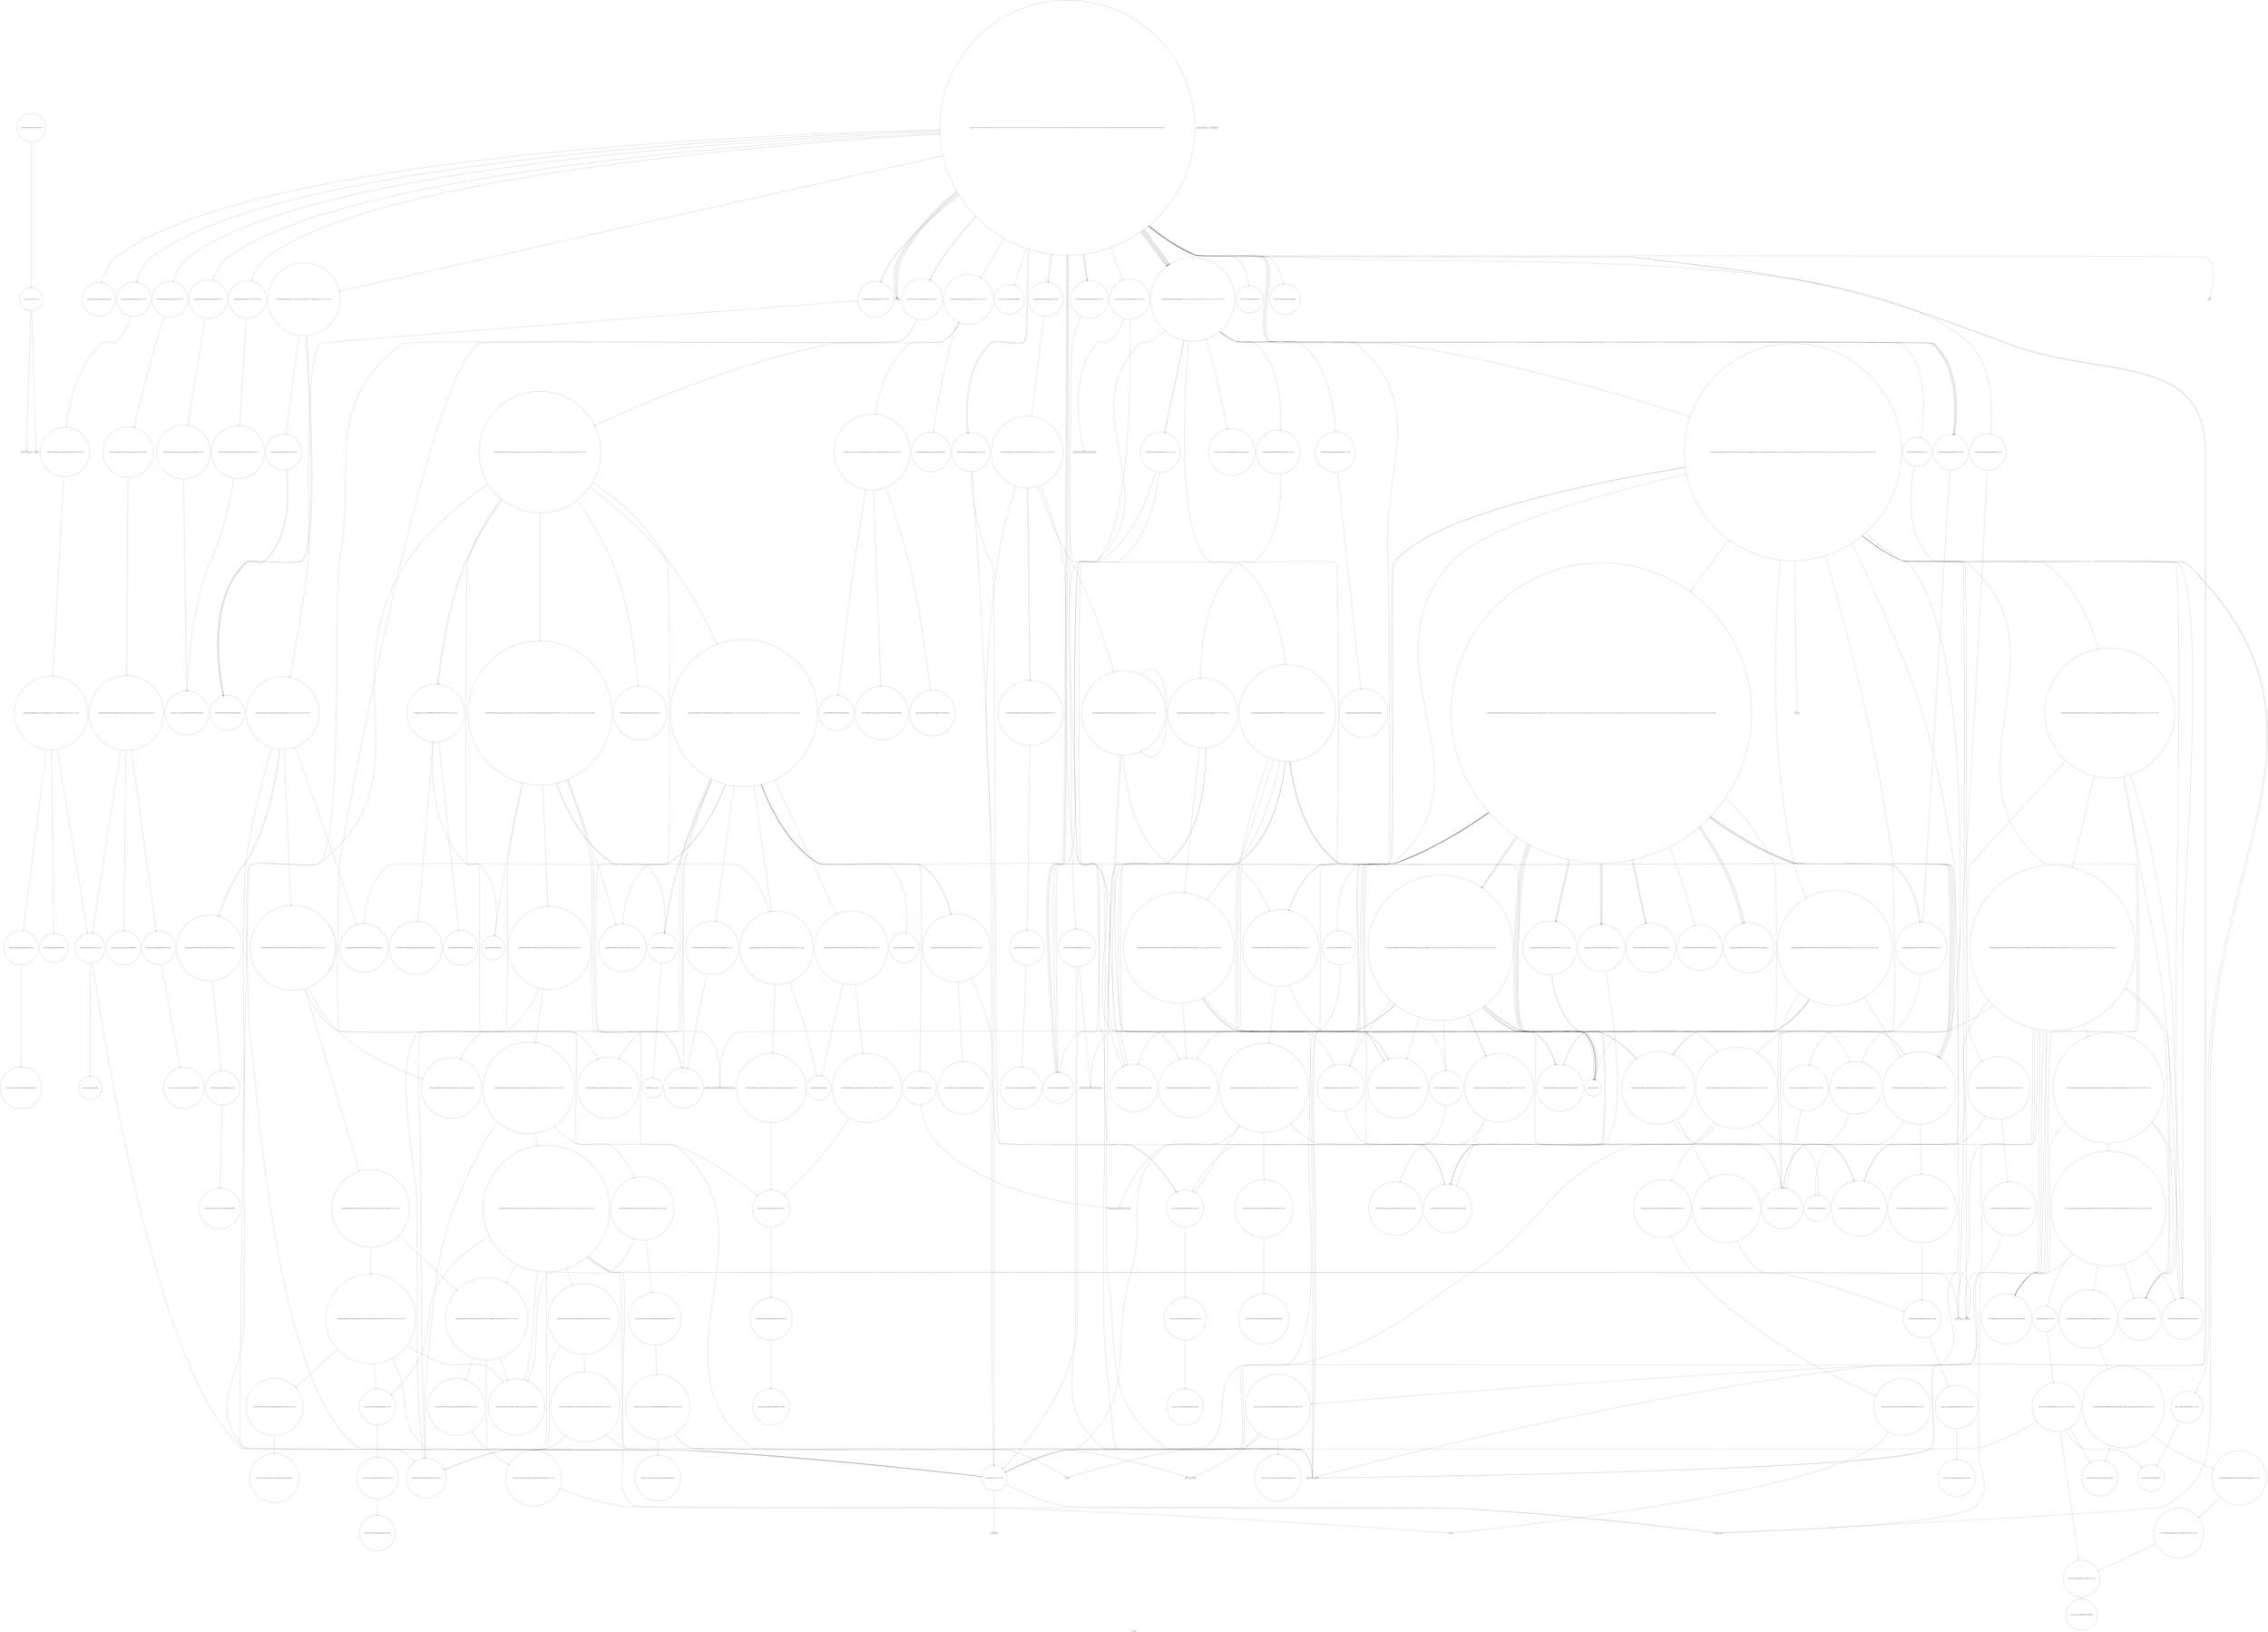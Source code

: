 digraph "Call Graph" {
	label="Call Graph";

	Node0x55a8ae3546b0 [shape=record,shape=circle,label="{__cxx_global_var_init|{<s0>1|<s1>2}}"];
	Node0x55a8ae3546b0:s0 -> Node0x55a8ae354730[color=black];
	Node0x55a8ae3546b0:s1 -> Node0x55a8ae736bd0[color=black];
	Node0x55a8ae73e490 [shape=record,shape=circle,label="{_ZNSt10_Head_baseILm0ERKiLb0EE7_M_headERS2_}"];
	Node0x55a8ae7382d0 [shape=record,shape=circle,label="{_ZNKSt4lessISt4pairIiiEEclERKS1_S4_|{<s0>188}}"];
	Node0x55a8ae7382d0:s0 -> Node0x55a8ae7386d0[color=black];
	Node0x55a8ae737150 [shape=record,shape=circle,label="{_ZNKSt23_Rb_tree_const_iteratorISt4pairIiiEEneERKS2_}"];
	Node0x55a8ae73ab70 [shape=record,shape=circle,label="{_ZNSt4pairIPSt18_Rb_tree_node_baseS1_EC2IRPSt13_Rb_tree_nodeIS_IKiiEERS1_Lb1EEEOT_OT0_|{<s0>382|<s1>383}}"];
	Node0x55a8ae73ab70:s0 -> Node0x55a8ae73abf0[color=black];
	Node0x55a8ae73ab70:s1 -> Node0x55a8ae738a50[color=black];
	Node0x55a8ae7389d0 [shape=record,shape=circle,label="{_ZSt7forwardIRPSt13_Rb_tree_nodeISt4pairIiiEEEOT_RNSt16remove_referenceIS6_E4typeE}"];
	Node0x55a8ae737850 [shape=record,shape=circle,label="{_ZNSt3setISt4pairIiiESt4lessIS1_ESaIS1_EED2Ev|{<s0>83}}"];
	Node0x55a8ae737850:s0 -> Node0x55a8ae7381d0[color=black];
	Node0x55a8ae7390d0 [shape=record,shape=circle,label="{_ZNSt16allocator_traitsISaISt13_Rb_tree_nodeISt4pairIiiEEEE9constructIS2_JS2_EEEvRS4_PT_DpOT0_|{<s0>222|<s1>223}}"];
	Node0x55a8ae7390d0:s0 -> Node0x55a8ae73a8f0[color=black];
	Node0x55a8ae7390d0:s1 -> Node0x55a8ae73ca90[color=black];
	Node0x55a8ae737f50 [shape=record,shape=circle,label="{_ZNSaISt13_Rb_tree_nodeISt4pairIiiEEEC2Ev|{<s0>98}}"];
	Node0x55a8ae737f50:s0 -> Node0x55a8ae738050[color=black];
	Node0x55a8ae73d010 [shape=record,shape=circle,label="{_ZNSt8_Rb_treeIiSt4pairIKiiESt10_Select1stIS2_ESt4lessIiESaIS2_EE14_M_lower_boundEPSt13_Rb_tree_nodeIS2_EPSt18_Rb_tree_node_baseRS1_|{<s0>237|<s1>238|<s2>239|<s3>240|<s4>241}}"];
	Node0x55a8ae73d010:s0 -> Node0x55a8ae73d290[color=black];
	Node0x55a8ae73d010:s1 -> Node0x55a8ae73d190[color=black];
	Node0x55a8ae73d010:s2 -> Node0x55a8ae739e70[color=black];
	Node0x55a8ae73d010:s3 -> Node0x55a8ae739df0[color=black];
	Node0x55a8ae73d010:s4 -> Node0x55a8ae73d310[color=black];
	Node0x55a8ae739670 [shape=record,shape=circle,label="{_ZNSt16allocator_traitsISaISt13_Rb_tree_nodeISt4pairIiiEEEE7destroyIS2_EEvRS4_PT_|{<s0>120}}"];
	Node0x55a8ae739670:s0 -> Node0x55a8ae7397f0[color=black];
	Node0x55a8ae73d710 [shape=record,shape=circle,label="{_ZNKSt3mapIiiSt4lessIiESaISt4pairIKiiEEE8key_compEv|{<s0>252}}"];
	Node0x55a8ae73d710:s0 -> Node0x55a8ae73da10[color=black];
	Node0x55a8ae739d70 [shape=record,shape=circle,label="{_ZNSt8_Rb_treeIiSt4pairIKiiESt10_Select1stIS2_ESt4lessIiESaIS2_EE13_Rb_tree_implIS6_Lb1EED2Ev|{<s0>135}}"];
	Node0x55a8ae739d70:s0 -> Node0x55a8ae73a470[color=black];
	Node0x55a8ae73de10 [shape=record,shape=circle,label="{_ZNSt8_Rb_treeIiSt4pairIKiiESt10_Select1stIS2_ESt4lessIiESaIS2_EE11_M_get_nodeEv|{<s0>323|<s1>324}}"];
	Node0x55a8ae73de10:s0 -> Node0x55a8ae73a0f0[color=black];
	Node0x55a8ae73de10:s1 -> Node0x55a8ae73df10[color=black];
	Node0x55a8ae73a470 [shape=record,shape=circle,label="{_ZNSaISt13_Rb_tree_nodeISt4pairIKiiEEED2Ev|{<s0>150}}"];
	Node0x55a8ae73a470:s0 -> Node0x55a8ae73a4f0[color=black];
	Node0x55a8ae354730 [shape=record,shape=Mrecord,label="{_ZNSt8ios_base4InitC1Ev}"];
	Node0x55a8ae73e510 [shape=record,shape=circle,label="{_ZNSt4pairIKiiEC2IJRS0_EJLm0EEJEJEEERSt5tupleIJDpT_EERS4_IJDpT1_EESt12_Index_tupleIJXspT0_EEESD_IJXspT2_EEE|{<s0>356|<s1>357}}"];
	Node0x55a8ae73e510:s0 -> Node0x55a8ae73e590[color=black];
	Node0x55a8ae73e510:s1 -> Node0x55a8ae73e310[color=black];
	Node0x55a8ae738350 [shape=record,shape=circle,label="{_ZNSt8_Rb_treeISt4pairIiiES1_St9_IdentityIS1_ESt4lessIS1_ESaIS1_EE6_S_keyEPKSt13_Rb_tree_nodeIS1_E|{<s0>189|<s1>190}}"];
	Node0x55a8ae738350:s0 -> Node0x55a8ae7387d0[color=black];
	Node0x55a8ae738350:s1 -> Node0x55a8ae738750[color=black];
	Node0x55a8ae7371d0 [shape=record,shape=circle,label="{_ZNKSt3setISt4pairIiiESt4lessIS1_ESaIS1_EE3endEv|{<s0>60}}"];
	Node0x55a8ae7371d0:s0 -> Node0x55a8ae73ce90[color=black];
	Node0x55a8ae73abf0 [shape=record,shape=circle,label="{_ZSt7forwardIRPSt13_Rb_tree_nodeISt4pairIKiiEEEOT_RNSt16remove_referenceIS7_E4typeE}"];
	Node0x55a8ae738a50 [shape=record,shape=circle,label="{_ZSt7forwardIRPSt18_Rb_tree_node_baseEOT_RNSt16remove_referenceIS3_E4typeE}"];
	Node0x55a8ae7378d0 [shape=record,shape=circle,label="{_ZNSt3mapIiiSt4lessIiESaISt4pairIKiiEEED2Ev|{<s0>84}}"];
	Node0x55a8ae7378d0:s0 -> Node0x55a8ae739bf0[color=black];
	Node0x55a8ae739150 [shape=record,shape=Mrecord,label="{__cxa_rethrow}"];
	Node0x55a8ae737fd0 [shape=record,shape=circle,label="{_ZNSt20_Rb_tree_key_compareISt4lessISt4pairIiiEEEC2Ev}"];
	Node0x55a8ae73d090 [shape=record,shape=circle,label="{_ZNSt8_Rb_treeIiSt4pairIKiiESt10_Select1stIS2_ESt4lessIiESaIS2_EE6_M_endEv}"];
	Node0x55a8ae7396f0 [shape=record,shape=circle,label="{_ZNSt8_Rb_treeISt4pairIiiES1_St9_IdentityIS1_ESt4lessIS1_ESaIS1_EE21_M_get_Node_allocatorEv}"];
	Node0x55a8ae73d790 [shape=record,shape=circle,label="{_ZNKSt17_Rb_tree_iteratorISt4pairIKiiEEdeEv|{<s0>253|<s1>254}}"];
	Node0x55a8ae73d790:s0 -> Node0x55a8ae73a170[color=black];
	Node0x55a8ae73d790:s1 -> Node0x55a8ae737cd0[color=black];
	Node0x55a8ae739df0 [shape=record,shape=circle,label="{_ZNSt8_Rb_treeIiSt4pairIKiiESt10_Select1stIS2_ESt4lessIiESaIS2_EE8_S_rightEPSt18_Rb_tree_node_base}"];
	Node0x55a8ae73de90 [shape=record,shape=circle,label="{_ZNSt8_Rb_treeIiSt4pairIKiiESt10_Select1stIS2_ESt4lessIiESaIS2_EE17_M_construct_nodeIJRKSt21piecewise_construct_tSt5tupleIJRS1_EESD_IJEEEEEvPSt13_Rb_tree_nodeIS2_EDpOT_|{<s0>325|<s1>326|<s2>327|<s3>328|<s4>329|<s5>330|<s6>331|<s7>332|<s8>333|<s9>334|<s10>335}}"];
	Node0x55a8ae73de90:s0 -> Node0x55a8ae73a0f0[color=black];
	Node0x55a8ae73de90:s1 -> Node0x55a8ae73a170[color=black];
	Node0x55a8ae73de90:s2 -> Node0x55a8ae73db10[color=black];
	Node0x55a8ae73de90:s3 -> Node0x55a8ae73db90[color=black];
	Node0x55a8ae73de90:s4 -> Node0x55a8ae73dc10[color=black];
	Node0x55a8ae73de90:s5 -> Node0x55a8ae73e090[color=black];
	Node0x55a8ae73de90:s6 -> Node0x55a8ae737d50[color=black];
	Node0x55a8ae73de90:s7 -> Node0x55a8ae739ff0[color=black];
	Node0x55a8ae73de90:s8 -> Node0x55a8ae739150[color=black];
	Node0x55a8ae73de90:s9 -> Node0x55a8ae7391d0[color=black];
	Node0x55a8ae73de90:s10 -> Node0x55a8ae737cd0[color=black];
	Node0x55a8ae73a4f0 [shape=record,shape=circle,label="{_ZN9__gnu_cxx13new_allocatorISt13_Rb_tree_nodeISt4pairIKiiEEED2Ev}"];
	Node0x55a8ae736b50 [shape=record,shape=Mrecord,label="{_ZNSt8ios_base4InitD1Ev}"];
	Node0x55a8ae73e590 [shape=record,shape=circle,label="{_ZSt3getILm0EJRKiEERNSt13tuple_elementIXT_ESt5tupleIJDpT0_EEE4typeERS6_|{<s0>358}}"];
	Node0x55a8ae73e590:s0 -> Node0x55a8ae73e610[color=black];
	Node0x55a8ae7383d0 [shape=record,shape=circle,label="{_ZNKSt17_Rb_tree_iteratorISt4pairIiiEEeqERKS2_}"];
	Node0x55a8ae737250 [shape=record,shape=circle,label="{_ZNKSt23_Rb_tree_const_iteratorISt4pairIiiEEptEv|{<s0>61|<s1>62}}"];
	Node0x55a8ae737250:s0 -> Node0x55a8ae738850[color=black];
	Node0x55a8ae737250:s1 -> Node0x55a8ae737cd0[color=black];
	Node0x55a8ae73ac70 [shape=record,shape=Mrecord,label="{_ZSt18_Rb_tree_incrementPSt18_Rb_tree_node_base}"];
	Node0x55a8ae738ad0 [shape=record,shape=Mrecord,label="{_ZSt18_Rb_tree_decrementPSt18_Rb_tree_node_base}"];
	Node0x55a8ae737950 [shape=record,shape=circle,label="{_ZNSt8_Rb_treeIiSt4pairIKiiESt10_Select1stIS2_ESt4lessIiESaIS2_EEC2Ev|{<s0>85}}"];
	Node0x55a8ae737950:s0 -> Node0x55a8ae7379d0[color=black];
	Node0x55a8ae7391d0 [shape=record,shape=Mrecord,label="{__cxa_end_catch}"];
	Node0x55a8ae738050 [shape=record,shape=circle,label="{_ZN9__gnu_cxx13new_allocatorISt13_Rb_tree_nodeISt4pairIiiEEEC2Ev}"];
	Node0x55a8ae73d110 [shape=record,shape=circle,label="{_ZNSt8_Rb_treeIiSt4pairIKiiESt10_Select1stIS2_ESt4lessIiESaIS2_EE3endEv|{<s0>242}}"];
	Node0x55a8ae73d110:s0 -> Node0x55a8ae73d310[color=black];
	Node0x55a8ae739770 [shape=record,shape=circle,label="{_ZNSt13_Rb_tree_nodeISt4pairIiiEE9_M_valptrEv|{<s0>121}}"];
	Node0x55a8ae739770:s0 -> Node0x55a8ae739870[color=black];
	Node0x55a8ae73d810 [shape=record,shape=circle,label="{_ZNSt8_Rb_treeIiSt4pairIKiiESt10_Select1stIS2_ESt4lessIiESaIS2_EE22_M_emplace_hint_uniqueIJRKSt21piecewise_construct_tSt5tupleIJRS1_EESD_IJEEEEESt17_Rb_tree_iteratorIS2_ESt23_Rb_tree_const_iteratorIS2_EDpOT_|{<s0>255|<s1>256|<s2>257|<s3>258|<s4>259|<s5>260|<s6>261|<s7>262|<s8>263|<s9>264|<s10>265|<s11>266|<s12>267|<s13>268|<s14>269|<s15>270}}"];
	Node0x55a8ae73d810:s0 -> Node0x55a8ae73db10[color=black];
	Node0x55a8ae73d810:s1 -> Node0x55a8ae73db90[color=black];
	Node0x55a8ae73d810:s2 -> Node0x55a8ae73dc10[color=black];
	Node0x55a8ae73d810:s3 -> Node0x55a8ae73da90[color=black];
	Node0x55a8ae73d810:s4 -> Node0x55a8ae7370d0[color=black];
	Node0x55a8ae73d810:s5 -> Node0x55a8ae73d290[color=black];
	Node0x55a8ae73d810:s6 -> Node0x55a8ae73dc90[color=black];
	Node0x55a8ae73d810:s7 -> Node0x55a8ae73dd10[color=black];
	Node0x55a8ae73d810:s8 -> Node0x55a8ae737d50[color=black];
	Node0x55a8ae73d810:s9 -> Node0x55a8ae739ef0[color=black];
	Node0x55a8ae73d810:s10 -> Node0x55a8ae739150[color=black];
	Node0x55a8ae73d810:s11 -> Node0x55a8ae739ef0[color=black];
	Node0x55a8ae73d810:s12 -> Node0x55a8ae73d310[color=black];
	Node0x55a8ae73d810:s13 -> Node0x55a8ae7391d0[color=black];
	Node0x55a8ae73d810:s14 -> Node0x55a8ae73dd90[color=black];
	Node0x55a8ae73d810:s15 -> Node0x55a8ae737cd0[color=black];
	Node0x55a8ae739e70 [shape=record,shape=circle,label="{_ZNSt8_Rb_treeIiSt4pairIKiiESt10_Select1stIS2_ESt4lessIiESaIS2_EE7_S_leftEPSt18_Rb_tree_node_base}"];
	Node0x55a8ae73df10 [shape=record,shape=circle,label="{_ZNSt16allocator_traitsISaISt13_Rb_tree_nodeISt4pairIKiiEEEE8allocateERS5_m|{<s0>336}}"];
	Node0x55a8ae73df10:s0 -> Node0x55a8ae73df90[color=black];
	Node0x55a8ae73a570 [shape=record,shape=circle,label="{_ZNSt8_Rb_treeISt4pairIiiES1_St9_IdentityIS1_ESt4lessIS1_ESaIS1_EE16_M_insert_uniqueIS1_EES0_ISt17_Rb_tree_iteratorIS1_EbEOT_|{<s0>151|<s1>152|<s2>153|<s3>154|<s4>155|<s5>156|<s6>157|<s7>158}}"];
	Node0x55a8ae73a570:s0 -> Node0x55a8ae73a770[color=black];
	Node0x55a8ae73a570:s1 -> Node0x55a8ae73a6f0[color=black];
	Node0x55a8ae73a570:s2 -> Node0x55a8ae73a7f0[color=black];
	Node0x55a8ae73a570:s3 -> Node0x55a8ae73a8f0[color=black];
	Node0x55a8ae73a570:s4 -> Node0x55a8ae73a870[color=black];
	Node0x55a8ae73a570:s5 -> Node0x55a8ae73a970[color=black];
	Node0x55a8ae73a570:s6 -> Node0x55a8ae73a9f0[color=black];
	Node0x55a8ae73a570:s7 -> Node0x55a8ae73a970[color=black];
	Node0x55a8ae736bd0 [shape=record,shape=Mrecord,label="{__cxa_atexit}"];
	Node0x55a8ae73e610 [shape=record,shape=circle,label="{_ZSt12__get_helperILm0ERKiJEERT0_RSt11_Tuple_implIXT_EJS2_DpT1_EE|{<s0>359}}"];
	Node0x55a8ae73e610:s0 -> Node0x55a8ae73e390[color=black];
	Node0x55a8ae738450 [shape=record,shape=circle,label="{_ZNSt8_Rb_treeISt4pairIiiES1_St9_IdentityIS1_ESt4lessIS1_ESaIS1_EE5beginEv|{<s0>191}}"];
	Node0x55a8ae738450:s0 -> Node0x55a8ae73a9f0[color=black];
	Node0x55a8ae7372d0 [shape=record,shape=circle,label="{_ZNSt3mapIiiSt4lessIiESaISt4pairIKiiEEE4findERS3_|{<s0>63}}"];
	Node0x55a8ae7372d0:s0 -> Node0x55a8ae73cf90[color=black];
	Node0x55a8ae73acf0 [shape=record,shape=circle,label="{_ZNSt11_Tuple_implILm0EJRKiEEC2ES1_|{<s0>384}}"];
	Node0x55a8ae73acf0:s0 -> Node0x55a8ae73e410[color=black];
	Node0x55a8ae738b50 [shape=record,shape=circle,label="{_ZNSt8_Rb_treeISt4pairIiiES1_St9_IdentityIS1_ESt4lessIS1_ESaIS1_EE8_S_valueEPKSt18_Rb_tree_node_base|{<s0>201}}"];
	Node0x55a8ae738b50:s0 -> Node0x55a8ae738850[color=black];
	Node0x55a8ae7379d0 [shape=record,shape=circle,label="{_ZNSt8_Rb_treeIiSt4pairIKiiESt10_Select1stIS2_ESt4lessIiESaIS2_EE13_Rb_tree_implIS6_Lb1EEC2Ev|{<s0>86|<s1>87|<s2>88}}"];
	Node0x55a8ae7379d0:s0 -> Node0x55a8ae737a50[color=black];
	Node0x55a8ae7379d0:s1 -> Node0x55a8ae737ad0[color=black];
	Node0x55a8ae7379d0:s2 -> Node0x55a8ae737b50[color=black];
	Node0x55a8ae73ca90 [shape=record,shape=circle,label="{_ZN9__gnu_cxx13new_allocatorISt13_Rb_tree_nodeISt4pairIiiEEE9constructIS3_JS3_EEEvPT_DpOT0_|{<s0>224|<s1>225}}"];
	Node0x55a8ae73ca90:s0 -> Node0x55a8ae73a8f0[color=black];
	Node0x55a8ae73ca90:s1 -> Node0x55a8ae7370d0[color=black];
	Node0x55a8ae7380d0 [shape=record,shape=circle,label="{_ZSt7forwardIRiEOT_RNSt16remove_referenceIS1_E4typeE}"];
	Node0x55a8ae73d190 [shape=record,shape=circle,label="{_ZNKSt4lessIiEclERKiS2_}"];
	Node0x55a8ae7397f0 [shape=record,shape=circle,label="{_ZN9__gnu_cxx13new_allocatorISt13_Rb_tree_nodeISt4pairIiiEEE7destroyIS3_EEvPT_}"];
	Node0x55a8ae73d890 [shape=record,shape=circle,label="{_ZNSt23_Rb_tree_const_iteratorISt4pairIKiiEEC2ERKSt17_Rb_tree_iteratorIS2_E}"];
	Node0x55a8ae739ef0 [shape=record,shape=circle,label="{_ZNSt8_Rb_treeIiSt4pairIKiiESt10_Select1stIS2_ESt4lessIiESaIS2_EE12_M_drop_nodeEPSt13_Rb_tree_nodeIS2_E|{<s0>136|<s1>137}}"];
	Node0x55a8ae739ef0:s0 -> Node0x55a8ae739f70[color=black];
	Node0x55a8ae739ef0:s1 -> Node0x55a8ae739ff0[color=black];
	Node0x55a8ae73df90 [shape=record,shape=circle,label="{_ZN9__gnu_cxx13new_allocatorISt13_Rb_tree_nodeISt4pairIKiiEEE8allocateEmPKv|{<s0>337|<s1>338|<s2>339}}"];
	Node0x55a8ae73df90:s0 -> Node0x55a8ae73e010[color=black];
	Node0x55a8ae73df90:s1 -> Node0x55a8ae738fd0[color=black];
	Node0x55a8ae73df90:s2 -> Node0x55a8ae739050[color=black];
	Node0x55a8ae73a5f0 [shape=record,shape=circle,label="{_ZSt4moveIRSt4pairIiiEEONSt16remove_referenceIT_E4typeEOS4_}"];
	Node0x55a8ae736c50 [shape=record,shape=circle,label="{main|{<s0>3|<s1>4|<s2>5|<s3>6|<s4>7|<s5>8|<s6>9|<s7>10|<s8>11|<s9>12|<s10>13|<s11>14|<s12>15|<s13>16|<s14>17|<s15>18|<s16>19|<s17>20|<s18>21|<s19>22|<s20>23|<s21>24|<s22>25|<s23>26|<s24>27|<s25>28|<s26>29|<s27>30|<s28>31|<s29>32|<s30>33|<s31>34|<s32>35|<s33>36|<s34>37|<s35>38|<s36>39|<s37>40|<s38>41|<s39>42|<s40>43|<s41>44|<s42>45|<s43>46|<s44>47|<s45>48|<s46>49|<s47>50}}"];
	Node0x55a8ae736c50:s0 -> Node0x55a8ae736cd0[color=black];
	Node0x55a8ae736c50:s1 -> Node0x55a8ae736d50[color=black];
	Node0x55a8ae736c50:s2 -> Node0x55a8ae736dd0[color=black];
	Node0x55a8ae736c50:s3 -> Node0x55a8ae736e50[color=black];
	Node0x55a8ae736c50:s4 -> Node0x55a8ae736cd0[color=black];
	Node0x55a8ae736c50:s5 -> Node0x55a8ae736cd0[color=black];
	Node0x55a8ae736c50:s6 -> Node0x55a8ae736cd0[color=black];
	Node0x55a8ae736c50:s7 -> Node0x55a8ae736cd0[color=black];
	Node0x55a8ae736c50:s8 -> Node0x55a8ae736fd0[color=black];
	Node0x55a8ae736c50:s9 -> Node0x55a8ae736f50[color=black];
	Node0x55a8ae736c50:s10 -> Node0x55a8ae737850[color=black];
	Node0x55a8ae736c50:s11 -> Node0x55a8ae7378d0[color=black];
	Node0x55a8ae736c50:s12 -> Node0x55a8ae737050[color=black];
	Node0x55a8ae736c50:s13 -> Node0x55a8ae7370d0[color=black];
	Node0x55a8ae736c50:s14 -> Node0x55a8ae7371d0[color=black];
	Node0x55a8ae736c50:s15 -> Node0x55a8ae737150[color=black];
	Node0x55a8ae736c50:s16 -> Node0x55a8ae737250[color=black];
	Node0x55a8ae736c50:s17 -> Node0x55a8ae737250[color=black];
	Node0x55a8ae736c50:s18 -> Node0x55a8ae7372d0[color=black];
	Node0x55a8ae736c50:s19 -> Node0x55a8ae7373d0[color=black];
	Node0x55a8ae736c50:s20 -> Node0x55a8ae737350[color=black];
	Node0x55a8ae736c50:s21 -> Node0x55a8ae737450[color=black];
	Node0x55a8ae736c50:s22 -> Node0x55a8ae737450[color=black];
	Node0x55a8ae736c50:s23 -> Node0x55a8ae737450[color=black];
	Node0x55a8ae736c50:s24 -> Node0x55a8ae7372d0[color=black];
	Node0x55a8ae736c50:s25 -> Node0x55a8ae7373d0[color=black];
	Node0x55a8ae736c50:s26 -> Node0x55a8ae737350[color=black];
	Node0x55a8ae736c50:s27 -> Node0x55a8ae737450[color=black];
	Node0x55a8ae736c50:s28 -> Node0x55a8ae737450[color=black];
	Node0x55a8ae736c50:s29 -> Node0x55a8ae737450[color=black];
	Node0x55a8ae736c50:s30 -> Node0x55a8ae7372d0[color=black];
	Node0x55a8ae736c50:s31 -> Node0x55a8ae7373d0[color=black];
	Node0x55a8ae736c50:s32 -> Node0x55a8ae737350[color=black];
	Node0x55a8ae736c50:s33 -> Node0x55a8ae737450[color=black];
	Node0x55a8ae736c50:s34 -> Node0x55a8ae737450[color=black];
	Node0x55a8ae736c50:s35 -> Node0x55a8ae737450[color=black];
	Node0x55a8ae736c50:s36 -> Node0x55a8ae7374d0[color=black];
	Node0x55a8ae736c50:s37 -> Node0x55a8ae737550[color=black];
	Node0x55a8ae736c50:s38 -> Node0x55a8ae7375d0[color=black];
	Node0x55a8ae736c50:s39 -> Node0x55a8ae7370d0[color=black];
	Node0x55a8ae736c50:s40 -> Node0x55a8ae7373d0[color=black];
	Node0x55a8ae736c50:s41 -> Node0x55a8ae737650[color=black];
	Node0x55a8ae736c50:s42 -> Node0x55a8ae7376d0[color=black];
	Node0x55a8ae736c50:s43 -> Node0x55a8ae7376d0[color=black];
	Node0x55a8ae736c50:s44 -> Node0x55a8ae737750[color=black];
	Node0x55a8ae736c50:s45 -> Node0x55a8ae7377d0[color=black];
	Node0x55a8ae736c50:s46 -> Node0x55a8ae737850[color=black];
	Node0x55a8ae736c50:s47 -> Node0x55a8ae7378d0[color=black];
	Node0x55a8ae73e690 [shape=record,shape=circle,label="{_ZNKSt23_Rb_tree_const_iteratorISt4pairIKiiEE13_M_const_castEv|{<s0>360}}"];
	Node0x55a8ae73e690:s0 -> Node0x55a8ae73d310[color=black];
	Node0x55a8ae7384d0 [shape=record,shape=circle,label="{_ZNSt4pairIPSt18_Rb_tree_node_baseS1_EC2IRPSt13_Rb_tree_nodeIS_IiiEERS1_Lb1EEEOT_OT0_|{<s0>192|<s1>193}}"];
	Node0x55a8ae7384d0:s0 -> Node0x55a8ae7389d0[color=black];
	Node0x55a8ae7384d0:s1 -> Node0x55a8ae738a50[color=black];
	Node0x55a8ae737350 [shape=record,shape=circle,label="{_ZNKSt17_Rb_tree_iteratorISt4pairIKiiEEeqERKS3_}"];
	Node0x55a8ae73ad70 [shape=record,shape=circle,label="{_GLOBAL__sub_I_shubhv92_0_1.cpp|{<s0>385}}"];
	Node0x55a8ae73ad70:s0 -> Node0x55a8ae3546b0[color=black];
	Node0x55a8ae738bd0 [shape=record,shape=circle,label="{_ZNKSt8_Rb_treeISt4pairIiiES1_St9_IdentityIS1_ESt4lessIS1_ESaIS1_EE11_Alloc_nodeclIS1_EEPSt13_Rb_tree_nodeIS1_EOT_|{<s0>202|<s1>203}}"];
	Node0x55a8ae738bd0:s0 -> Node0x55a8ae73a8f0[color=black];
	Node0x55a8ae738bd0:s1 -> Node0x55a8ae738cd0[color=black];
	Node0x55a8ae737a50 [shape=record,shape=circle,label="{_ZNSaISt13_Rb_tree_nodeISt4pairIKiiEEEC2Ev|{<s0>89}}"];
	Node0x55a8ae737a50:s0 -> Node0x55a8ae737bd0[color=black];
	Node0x55a8ae73cb10 [shape=record,shape=circle,label="{_ZSt7forwardISt17_Rb_tree_iteratorISt4pairIiiEEEOT_RNSt16remove_referenceIS4_E4typeE}"];
	Node0x55a8ae738150 [shape=record,shape=circle,label="{_ZNSt4pairIiiEC2IRiS2_Lb1EEEOT_OT0_|{<s0>99|<s1>100}}"];
	Node0x55a8ae738150:s0 -> Node0x55a8ae7380d0[color=black];
	Node0x55a8ae738150:s1 -> Node0x55a8ae7380d0[color=black];
	Node0x55a8ae73d210 [shape=record,shape=circle,label="{_ZNSt8_Rb_treeIiSt4pairIKiiESt10_Select1stIS2_ESt4lessIiESaIS2_EE6_S_keyEPKSt18_Rb_tree_node_base|{<s0>243|<s1>244}}"];
	Node0x55a8ae73d210:s0 -> Node0x55a8ae73d610[color=black];
	Node0x55a8ae73d210:s1 -> Node0x55a8ae73d390[color=black];
	Node0x55a8ae739870 [shape=record,shape=circle,label="{_ZN9__gnu_cxx16__aligned_membufISt4pairIiiEE6_M_ptrEv|{<s0>122}}"];
	Node0x55a8ae739870:s0 -> Node0x55a8ae7398f0[color=black];
	Node0x55a8ae73d910 [shape=record,shape=circle,label="{_ZNSt5tupleIJRKiEEC2IvLb1EEES1_|{<s0>271}}"];
	Node0x55a8ae73d910:s0 -> Node0x55a8ae73acf0[color=black];
	Node0x55a8ae739f70 [shape=record,shape=circle,label="{_ZNSt8_Rb_treeIiSt4pairIKiiESt10_Select1stIS2_ESt4lessIiESaIS2_EE15_M_destroy_nodeEPSt13_Rb_tree_nodeIS2_E|{<s0>138|<s1>139|<s2>140|<s3>141}}"];
	Node0x55a8ae739f70:s0 -> Node0x55a8ae73a0f0[color=black];
	Node0x55a8ae739f70:s1 -> Node0x55a8ae73a170[color=black];
	Node0x55a8ae739f70:s2 -> Node0x55a8ae73a070[color=black];
	Node0x55a8ae739f70:s3 -> Node0x55a8ae737cd0[color=black];
	Node0x55a8ae73e010 [shape=record,shape=circle,label="{_ZNK9__gnu_cxx13new_allocatorISt13_Rb_tree_nodeISt4pairIKiiEEE8max_sizeEv}"];
	Node0x55a8ae73a670 [shape=record,shape=circle,label="{_ZNSt4pairISt23_Rb_tree_const_iteratorIS_IiiEEbEC2IRSt17_Rb_tree_iteratorIS1_ERbLb1EEEOT_OT0_|{<s0>159|<s1>160|<s2>161}}"];
	Node0x55a8ae73a670:s0 -> Node0x55a8ae73cc10[color=black];
	Node0x55a8ae73a670:s1 -> Node0x55a8ae73cc90[color=black];
	Node0x55a8ae73a670:s2 -> Node0x55a8ae73cd10[color=black];
	Node0x55a8ae736cd0 [shape=record,shape=Mrecord,label="{_ZNSirsERi}"];
	Node0x55a8ae73e710 [shape=record,shape=circle,label="{_ZNKSt8_Rb_treeIiSt4pairIKiiESt10_Select1stIS2_ESt4lessIiESaIS2_EE4sizeEv}"];
	Node0x55a8ae738550 [shape=record,shape=circle,label="{_ZNSt17_Rb_tree_iteratorISt4pairIiiEEmmEv|{<s0>194}}"];
	Node0x55a8ae738550:s0 -> Node0x55a8ae738ad0[color=black];
	Node0x55a8ae7373d0 [shape=record,shape=circle,label="{_ZNSt3mapIiiSt4lessIiESaISt4pairIKiiEEE3endEv|{<s0>64}}"];
	Node0x55a8ae7373d0:s0 -> Node0x55a8ae73d110[color=black];
	Node0x55a8ae738c50 [shape=record,shape=Mrecord,label="{_ZSt29_Rb_tree_insert_and_rebalancebPSt18_Rb_tree_node_baseS0_RS_}"];
	Node0x55a8ae737ad0 [shape=record,shape=circle,label="{_ZNSt20_Rb_tree_key_compareISt4lessIiEEC2Ev}"];
	Node0x55a8ae73cb90 [shape=record,shape=circle,label="{_ZSt7forwardIbEOT_RNSt16remove_referenceIS0_E4typeE}"];
	Node0x55a8ae7381d0 [shape=record,shape=circle,label="{_ZNSt8_Rb_treeISt4pairIiiES1_St9_IdentityIS1_ESt4lessIS1_ESaIS1_EED2Ev|{<s0>101|<s1>102|<s2>103|<s3>104|<s4>105}}"];
	Node0x55a8ae7381d0:s0 -> Node0x55a8ae7392f0[color=black];
	Node0x55a8ae7381d0:s1 -> Node0x55a8ae739270[color=black];
	Node0x55a8ae7381d0:s2 -> Node0x55a8ae739370[color=black];
	Node0x55a8ae7381d0:s3 -> Node0x55a8ae739370[color=black];
	Node0x55a8ae7381d0:s4 -> Node0x55a8ae737cd0[color=black];
	Node0x55a8ae73d290 [shape=record,shape=circle,label="{_ZNSt8_Rb_treeIiSt4pairIKiiESt10_Select1stIS2_ESt4lessIiESaIS2_EE6_S_keyEPKSt13_Rb_tree_nodeIS2_E|{<s0>245|<s1>246}}"];
	Node0x55a8ae73d290:s0 -> Node0x55a8ae73d410[color=black];
	Node0x55a8ae73d290:s1 -> Node0x55a8ae73d390[color=black];
	Node0x55a8ae7398f0 [shape=record,shape=circle,label="{_ZN9__gnu_cxx16__aligned_membufISt4pairIiiEE7_M_addrEv}"];
	Node0x55a8ae73d990 [shape=record,shape=circle,label="{_ZNSt8_Rb_treeIiSt4pairIKiiESt10_Select1stIS2_ESt4lessIiESaIS2_EE11lower_boundERS1_|{<s0>272|<s1>273|<s2>274}}"];
	Node0x55a8ae73d990:s0 -> Node0x55a8ae739cf0[color=black];
	Node0x55a8ae73d990:s1 -> Node0x55a8ae73d090[color=black];
	Node0x55a8ae73d990:s2 -> Node0x55a8ae73d010[color=black];
	Node0x55a8ae739ff0 [shape=record,shape=circle,label="{_ZNSt8_Rb_treeIiSt4pairIKiiESt10_Select1stIS2_ESt4lessIiESaIS2_EE11_M_put_nodeEPSt13_Rb_tree_nodeIS2_E|{<s0>142|<s1>143|<s2>144}}"];
	Node0x55a8ae739ff0:s0 -> Node0x55a8ae73a0f0[color=black];
	Node0x55a8ae739ff0:s1 -> Node0x55a8ae73a370[color=black];
	Node0x55a8ae739ff0:s2 -> Node0x55a8ae737cd0[color=black];
	Node0x55a8ae73e090 [shape=record,shape=circle,label="{_ZNSt16allocator_traitsISaISt13_Rb_tree_nodeISt4pairIKiiEEEE9constructIS3_JRKSt21piecewise_construct_tSt5tupleIJRS2_EESB_IJEEEEEvRS5_PT_DpOT0_|{<s0>340|<s1>341|<s2>342|<s3>343}}"];
	Node0x55a8ae73e090:s0 -> Node0x55a8ae73db10[color=black];
	Node0x55a8ae73e090:s1 -> Node0x55a8ae73db90[color=black];
	Node0x55a8ae73e090:s2 -> Node0x55a8ae73dc10[color=black];
	Node0x55a8ae73e090:s3 -> Node0x55a8ae73e110[color=black];
	Node0x55a8ae73a6f0 [shape=record,shape=circle,label="{_ZNSt8_Rb_treeISt4pairIiiES1_St9_IdentityIS1_ESt4lessIS1_ESaIS1_EE24_M_get_insert_unique_posERKS1_|{<s0>162|<s1>163|<s2>164|<s3>165|<s4>166|<s5>167|<s6>168|<s7>169|<s8>170|<s9>171|<s10>172|<s11>173|<s12>174|<s13>175|<s14>176}}"];
	Node0x55a8ae73a6f0:s0 -> Node0x55a8ae7392f0[color=black];
	Node0x55a8ae73a6f0:s1 -> Node0x55a8ae738250[color=black];
	Node0x55a8ae73a6f0:s2 -> Node0x55a8ae738350[color=black];
	Node0x55a8ae73a6f0:s3 -> Node0x55a8ae7382d0[color=black];
	Node0x55a8ae73a6f0:s4 -> Node0x55a8ae739470[color=black];
	Node0x55a8ae73a6f0:s5 -> Node0x55a8ae7393f0[color=black];
	Node0x55a8ae73a6f0:s6 -> Node0x55a8ae73a9f0[color=black];
	Node0x55a8ae73a6f0:s7 -> Node0x55a8ae738450[color=black];
	Node0x55a8ae73a6f0:s8 -> Node0x55a8ae7383d0[color=black];
	Node0x55a8ae73a6f0:s9 -> Node0x55a8ae7384d0[color=black];
	Node0x55a8ae73a6f0:s10 -> Node0x55a8ae738550[color=black];
	Node0x55a8ae73a6f0:s11 -> Node0x55a8ae7385d0[color=black];
	Node0x55a8ae73a6f0:s12 -> Node0x55a8ae7382d0[color=black];
	Node0x55a8ae73a6f0:s13 -> Node0x55a8ae7384d0[color=black];
	Node0x55a8ae73a6f0:s14 -> Node0x55a8ae738650[color=black];
	Node0x55a8ae736d50 [shape=record,shape=circle,label="{_ZNSt3mapIiiSt4lessIiESaISt4pairIKiiEEEC2Ev|{<s0>51}}"];
	Node0x55a8ae736d50:s0 -> Node0x55a8ae737950[color=black];
	Node0x55a8ae73e790 [shape=record,shape=circle,label="{_ZNSt8_Rb_treeIiSt4pairIKiiESt10_Select1stIS2_ESt4lessIiESaIS2_EE12_M_rightmostEv}"];
	Node0x55a8ae7385d0 [shape=record,shape=circle,label="{_ZNSt8_Rb_treeISt4pairIiiES1_St9_IdentityIS1_ESt4lessIS1_ESaIS1_EE6_S_keyEPKSt18_Rb_tree_node_base|{<s0>195|<s1>196}}"];
	Node0x55a8ae7385d0:s0 -> Node0x55a8ae738b50[color=black];
	Node0x55a8ae7385d0:s1 -> Node0x55a8ae738750[color=black];
	Node0x55a8ae737450 [shape=record,shape=circle,label="{_ZNSt3mapIiiSt4lessIiESaISt4pairIKiiEEEixERS3_|{<s0>65|<s1>66|<s2>67|<s3>68|<s4>69|<s5>70|<s6>71|<s7>72|<s8>73|<s9>74|<s10>75}}"];
	Node0x55a8ae737450:s0 -> Node0x55a8ae73d690[color=black];
	Node0x55a8ae737450:s1 -> Node0x55a8ae7373d0[color=black];
	Node0x55a8ae737450:s2 -> Node0x55a8ae737350[color=black];
	Node0x55a8ae737450:s3 -> Node0x55a8ae73d710[color=black];
	Node0x55a8ae737450:s4 -> Node0x55a8ae73d790[color=black];
	Node0x55a8ae737450:s5 -> Node0x55a8ae73d190[color=black];
	Node0x55a8ae737450:s6 -> Node0x55a8ae73d890[color=black];
	Node0x55a8ae737450:s7 -> Node0x55a8ae73d910[color=black];
	Node0x55a8ae737450:s8 -> Node0x55a8ae73d810[color=black];
	Node0x55a8ae737450:s9 -> Node0x55a8ae7370d0[color=black];
	Node0x55a8ae737450:s10 -> Node0x55a8ae73d790[color=black];
	Node0x55a8ae738cd0 [shape=record,shape=circle,label="{_ZNSt8_Rb_treeISt4pairIiiES1_St9_IdentityIS1_ESt4lessIS1_ESaIS1_EE14_M_create_nodeIJS1_EEEPSt13_Rb_tree_nodeIS1_EDpOT_|{<s0>204|<s1>205|<s2>206}}"];
	Node0x55a8ae738cd0:s0 -> Node0x55a8ae738d50[color=black];
	Node0x55a8ae738cd0:s1 -> Node0x55a8ae73a8f0[color=black];
	Node0x55a8ae738cd0:s2 -> Node0x55a8ae738dd0[color=black];
	Node0x55a8ae737b50 [shape=record,shape=circle,label="{_ZNSt15_Rb_tree_headerC2Ev|{<s0>90|<s1>91}}"];
	Node0x55a8ae737b50:s0 -> Node0x55a8ae737c50[color=black];
	Node0x55a8ae737b50:s1 -> Node0x55a8ae737cd0[color=black];
	Node0x55a8ae73cc10 [shape=record,shape=circle,label="{_ZSt7forwardIRSt17_Rb_tree_iteratorISt4pairIiiEEEOT_RNSt16remove_referenceIS5_E4typeE}"];
	Node0x55a8ae739270 [shape=record,shape=circle,label="{_ZNSt8_Rb_treeISt4pairIiiES1_St9_IdentityIS1_ESt4lessIS1_ESaIS1_EE8_M_eraseEPSt13_Rb_tree_nodeIS1_E|{<s0>106|<s1>107|<s2>108|<s3>109}}"];
	Node0x55a8ae739270:s0 -> Node0x55a8ae7393f0[color=black];
	Node0x55a8ae739270:s1 -> Node0x55a8ae739270[color=black];
	Node0x55a8ae739270:s2 -> Node0x55a8ae739470[color=black];
	Node0x55a8ae739270:s3 -> Node0x55a8ae7394f0[color=black];
	Node0x55a8ae73d310 [shape=record,shape=circle,label="{_ZNSt17_Rb_tree_iteratorISt4pairIKiiEEC2EPSt18_Rb_tree_node_base}"];
	Node0x55a8ae739970 [shape=record,shape=circle,label="{_ZNSt16allocator_traitsISaISt13_Rb_tree_nodeISt4pairIiiEEEE10deallocateERS4_PS3_m|{<s0>123}}"];
	Node0x55a8ae739970:s0 -> Node0x55a8ae7399f0[color=black];
	Node0x55a8ae73da10 [shape=record,shape=circle,label="{_ZNKSt8_Rb_treeIiSt4pairIKiiESt10_Select1stIS2_ESt4lessIiESaIS2_EE8key_compEv}"];
	Node0x55a8ae73a070 [shape=record,shape=circle,label="{_ZNSt16allocator_traitsISaISt13_Rb_tree_nodeISt4pairIKiiEEEE7destroyIS3_EEvRS5_PT_|{<s0>145}}"];
	Node0x55a8ae73a070:s0 -> Node0x55a8ae73a1f0[color=black];
	Node0x55a8ae73e110 [shape=record,shape=circle,label="{_ZN9__gnu_cxx13new_allocatorISt13_Rb_tree_nodeISt4pairIKiiEEE9constructIS4_JRKSt21piecewise_construct_tSt5tupleIJRS3_EESB_IJEEEEEvPT_DpOT0_|{<s0>344|<s1>345|<s2>346|<s3>347|<s4>348}}"];
	Node0x55a8ae73e110:s0 -> Node0x55a8ae73db10[color=black];
	Node0x55a8ae73e110:s1 -> Node0x55a8ae73db90[color=black];
	Node0x55a8ae73e110:s2 -> Node0x55a8ae73e190[color=black];
	Node0x55a8ae73e110:s3 -> Node0x55a8ae73dc10[color=black];
	Node0x55a8ae73e110:s4 -> Node0x55a8ae73e210[color=black];
	Node0x55a8ae73a770 [shape=record,shape=circle,label="{_ZNKSt9_IdentityISt4pairIiiEEclERS1_}"];
	Node0x55a8ae736dd0 [shape=record,shape=circle,label="{_ZNSt3setISt4pairIiiESt4lessIS1_ESaIS1_EEC2Ev|{<s0>52}}"];
	Node0x55a8ae736dd0:s0 -> Node0x55a8ae737e50[color=black];
	Node0x55a8ae73e810 [shape=record,shape=circle,label="{_ZNSt4pairIPSt18_Rb_tree_node_baseS1_EC2IRS1_Lb1EEERKS1_OT_|{<s0>361}}"];
	Node0x55a8ae73e810:s0 -> Node0x55a8ae738a50[color=black];
	Node0x55a8ae738650 [shape=record,shape=circle,label="{_ZNSt4pairIPSt18_Rb_tree_node_baseS1_EC2IRS1_Lb1EEEOT_RKS1_|{<s0>197}}"];
	Node0x55a8ae738650:s0 -> Node0x55a8ae738a50[color=black];
	Node0x55a8ae7374d0 [shape=record,shape=circle,label="{_ZNSt23_Rb_tree_const_iteratorISt4pairIiiEEppEi|{<s0>76|<s1>77}}"];
	Node0x55a8ae7374d0:s0 -> Node0x55a8ae7370d0[color=black];
	Node0x55a8ae7374d0:s1 -> Node0x55a8ae73cf10[color=black];
	Node0x55a8ae738d50 [shape=record,shape=circle,label="{_ZNSt8_Rb_treeISt4pairIiiES1_St9_IdentityIS1_ESt4lessIS1_ESaIS1_EE11_M_get_nodeEv|{<s0>207|<s1>208}}"];
	Node0x55a8ae738d50:s0 -> Node0x55a8ae7396f0[color=black];
	Node0x55a8ae738d50:s1 -> Node0x55a8ae738e50[color=black];
	Node0x55a8ae737bd0 [shape=record,shape=circle,label="{_ZN9__gnu_cxx13new_allocatorISt13_Rb_tree_nodeISt4pairIKiiEEEC2Ev}"];
	Node0x55a8ae73cc90 [shape=record,shape=circle,label="{_ZNSt23_Rb_tree_const_iteratorISt4pairIiiEEC2ERKSt17_Rb_tree_iteratorIS1_E}"];
	Node0x55a8ae7392f0 [shape=record,shape=circle,label="{_ZNSt8_Rb_treeISt4pairIiiES1_St9_IdentityIS1_ESt4lessIS1_ESaIS1_EE8_M_beginEv}"];
	Node0x55a8ae73d390 [shape=record,shape=circle,label="{_ZNKSt10_Select1stISt4pairIKiiEEclERKS2_}"];
	Node0x55a8ae7399f0 [shape=record,shape=circle,label="{_ZN9__gnu_cxx13new_allocatorISt13_Rb_tree_nodeISt4pairIiiEEE10deallocateEPS4_m|{<s0>124}}"];
	Node0x55a8ae7399f0:s0 -> Node0x55a8ae739a70[color=black];
	Node0x55a8ae73da90 [shape=record,shape=circle,label="{_ZNSt8_Rb_treeIiSt4pairIKiiESt10_Select1stIS2_ESt4lessIiESaIS2_EE14_M_create_nodeIJRKSt21piecewise_construct_tSt5tupleIJRS1_EESD_IJEEEEEPSt13_Rb_tree_nodeIS2_EDpOT_|{<s0>275|<s1>276|<s2>277|<s3>278|<s4>279}}"];
	Node0x55a8ae73da90:s0 -> Node0x55a8ae73de10[color=black];
	Node0x55a8ae73da90:s1 -> Node0x55a8ae73db10[color=black];
	Node0x55a8ae73da90:s2 -> Node0x55a8ae73db90[color=black];
	Node0x55a8ae73da90:s3 -> Node0x55a8ae73dc10[color=black];
	Node0x55a8ae73da90:s4 -> Node0x55a8ae73de90[color=black];
	Node0x55a8ae73a0f0 [shape=record,shape=circle,label="{_ZNSt8_Rb_treeIiSt4pairIKiiESt10_Select1stIS2_ESt4lessIiESaIS2_EE21_M_get_Node_allocatorEv}"];
	Node0x55a8ae73e190 [shape=record,shape=circle,label="{_ZNSt5tupleIJRKiEEC2EOS2_|{<s0>349}}"];
	Node0x55a8ae73e190:s0 -> Node0x55a8ae73e290[color=black];
	Node0x55a8ae73a7f0 [shape=record,shape=circle,label="{_ZNSt8_Rb_treeISt4pairIiiES1_St9_IdentityIS1_ESt4lessIS1_ESaIS1_EE11_Alloc_nodeC2ERS7_}"];
	Node0x55a8ae736e50 [shape=record,shape=circle,label="{_ZNSt23_Rb_tree_const_iteratorISt4pairIiiEEC2Ev}"];
	Node0x55a8ae73e890 [shape=record,shape=circle,label="{_ZNSt8_Rb_treeIiSt4pairIKiiESt10_Select1stIS2_ESt4lessIiESaIS2_EE24_M_get_insert_unique_posERS1_|{<s0>362|<s1>363|<s2>364|<s3>365|<s4>366|<s5>367|<s6>368|<s7>369|<s8>370|<s9>371|<s10>372|<s11>373|<s12>374|<s13>375|<s14>376}}"];
	Node0x55a8ae73e890:s0 -> Node0x55a8ae739cf0[color=black];
	Node0x55a8ae73e890:s1 -> Node0x55a8ae73d090[color=black];
	Node0x55a8ae73e890:s2 -> Node0x55a8ae73d290[color=black];
	Node0x55a8ae73e890:s3 -> Node0x55a8ae73d190[color=black];
	Node0x55a8ae73e890:s4 -> Node0x55a8ae739e70[color=black];
	Node0x55a8ae73e890:s5 -> Node0x55a8ae739df0[color=black];
	Node0x55a8ae73e890:s6 -> Node0x55a8ae73d310[color=black];
	Node0x55a8ae73e890:s7 -> Node0x55a8ae73aaf0[color=black];
	Node0x55a8ae73e890:s8 -> Node0x55a8ae737350[color=black];
	Node0x55a8ae73e890:s9 -> Node0x55a8ae73ab70[color=black];
	Node0x55a8ae73e890:s10 -> Node0x55a8ae73ea10[color=black];
	Node0x55a8ae73e890:s11 -> Node0x55a8ae73d210[color=black];
	Node0x55a8ae73e890:s12 -> Node0x55a8ae73d190[color=black];
	Node0x55a8ae73e890:s13 -> Node0x55a8ae73ab70[color=black];
	Node0x55a8ae73e890:s14 -> Node0x55a8ae738650[color=black];
	Node0x55a8ae7386d0 [shape=record,shape=circle,label="{_ZStltIiiEbRKSt4pairIT_T0_ES5_}"];
	Node0x55a8ae737550 [shape=record,shape=circle,label="{_ZNSt17_Rb_tree_iteratorISt4pairIKiiEEC2Ev}"];
	Node0x55a8ae738dd0 [shape=record,shape=circle,label="{_ZNSt8_Rb_treeISt4pairIiiES1_St9_IdentityIS1_ESt4lessIS1_ESaIS1_EE17_M_construct_nodeIJS1_EEEvPSt13_Rb_tree_nodeIS1_EDpOT_|{<s0>209|<s1>210|<s2>211|<s3>212|<s4>213|<s5>214|<s6>215|<s7>216|<s8>217}}"];
	Node0x55a8ae738dd0:s0 -> Node0x55a8ae7396f0[color=black];
	Node0x55a8ae738dd0:s1 -> Node0x55a8ae739770[color=black];
	Node0x55a8ae738dd0:s2 -> Node0x55a8ae73a8f0[color=black];
	Node0x55a8ae738dd0:s3 -> Node0x55a8ae7390d0[color=black];
	Node0x55a8ae738dd0:s4 -> Node0x55a8ae737d50[color=black];
	Node0x55a8ae738dd0:s5 -> Node0x55a8ae7395f0[color=black];
	Node0x55a8ae738dd0:s6 -> Node0x55a8ae739150[color=black];
	Node0x55a8ae738dd0:s7 -> Node0x55a8ae7391d0[color=black];
	Node0x55a8ae738dd0:s8 -> Node0x55a8ae737cd0[color=black];
	Node0x55a8ae737c50 [shape=record,shape=circle,label="{_ZNSt15_Rb_tree_header8_M_resetEv}"];
	Node0x55a8ae73cd10 [shape=record,shape=circle,label="{_ZSt7forwardIRbEOT_RNSt16remove_referenceIS1_E4typeE}"];
	Node0x55a8ae739370 [shape=record,shape=circle,label="{_ZNSt8_Rb_treeISt4pairIiiES1_St9_IdentityIS1_ESt4lessIS1_ESaIS1_EE13_Rb_tree_implIS5_Lb1EED2Ev|{<s0>110}}"];
	Node0x55a8ae739370:s0 -> Node0x55a8ae739af0[color=black];
	Node0x55a8ae73d410 [shape=record,shape=circle,label="{_ZNSt8_Rb_treeIiSt4pairIKiiESt10_Select1stIS2_ESt4lessIiESaIS2_EE8_S_valueEPKSt13_Rb_tree_nodeIS2_E|{<s0>247}}"];
	Node0x55a8ae73d410:s0 -> Node0x55a8ae73d490[color=black];
	Node0x55a8ae739a70 [shape=record,shape=Mrecord,label="{_ZdlPv}"];
	Node0x55a8ae73db10 [shape=record,shape=circle,label="{_ZSt7forwardIRKSt21piecewise_construct_tEOT_RNSt16remove_referenceIS3_E4typeE}"];
	Node0x55a8ae73a170 [shape=record,shape=circle,label="{_ZNSt13_Rb_tree_nodeISt4pairIKiiEE9_M_valptrEv|{<s0>146}}"];
	Node0x55a8ae73a170:s0 -> Node0x55a8ae73a270[color=black];
	Node0x55a8ae73e210 [shape=record,shape=circle,label="{_ZNSt4pairIKiiEC2IJRS0_EJEEESt21piecewise_construct_tSt5tupleIJDpT_EES5_IJDpT0_EE|{<s0>350}}"];
	Node0x55a8ae73e210:s0 -> Node0x55a8ae73e510[color=black];
	Node0x55a8ae73a870 [shape=record,shape=circle,label="{_ZNSt8_Rb_treeISt4pairIiiES1_St9_IdentityIS1_ESt4lessIS1_ESaIS1_EE10_M_insert_IS1_NS7_11_Alloc_nodeEEESt17_Rb_tree_iteratorIS1_EPSt18_Rb_tree_node_baseSD_OT_RT0_|{<s0>177|<s1>178|<s2>179|<s3>180|<s4>181|<s5>182|<s6>183|<s7>184}}"];
	Node0x55a8ae73a870:s0 -> Node0x55a8ae738250[color=black];
	Node0x55a8ae73a870:s1 -> Node0x55a8ae73a770[color=black];
	Node0x55a8ae73a870:s2 -> Node0x55a8ae7385d0[color=black];
	Node0x55a8ae73a870:s3 -> Node0x55a8ae7382d0[color=black];
	Node0x55a8ae73a870:s4 -> Node0x55a8ae73a8f0[color=black];
	Node0x55a8ae73a870:s5 -> Node0x55a8ae738bd0[color=black];
	Node0x55a8ae73a870:s6 -> Node0x55a8ae738c50[color=black];
	Node0x55a8ae73a870:s7 -> Node0x55a8ae73a9f0[color=black];
	Node0x55a8ae736ed0 [shape=record,shape=Mrecord,label="{__gxx_personality_v0}"];
	Node0x55a8ae73e910 [shape=record,shape=circle,label="{_ZNSt8_Rb_treeIiSt4pairIKiiESt10_Select1stIS2_ESt4lessIiESaIS2_EE11_M_leftmostEv}"];
	Node0x55a8ae738750 [shape=record,shape=circle,label="{_ZNKSt9_IdentityISt4pairIiiEEclERKS1_}"];
	Node0x55a8ae7375d0 [shape=record,shape=circle,label="{_ZNSt3mapIiiSt4lessIiESaISt4pairIKiiEEE5beginEv|{<s0>78}}"];
	Node0x55a8ae7375d0:s0 -> Node0x55a8ae73aaf0[color=black];
	Node0x55a8ae738e50 [shape=record,shape=circle,label="{_ZNSt16allocator_traitsISaISt13_Rb_tree_nodeISt4pairIiiEEEE8allocateERS4_m|{<s0>218}}"];
	Node0x55a8ae738e50:s0 -> Node0x55a8ae738ed0[color=black];
	Node0x55a8ae737cd0 [shape=record,shape=circle,label="{__clang_call_terminate|{<s0>92|<s1>93}}"];
	Node0x55a8ae737cd0:s0 -> Node0x55a8ae737d50[color=black];
	Node0x55a8ae737cd0:s1 -> Node0x55a8ae737dd0[color=black];
	Node0x55a8ae73cd90 [shape=record,shape=circle,label="{_ZNKSt8_Rb_treeISt4pairIiiES1_St9_IdentityIS1_ESt4lessIS1_ESaIS1_EE5beginEv|{<s0>226}}"];
	Node0x55a8ae73cd90:s0 -> Node0x55a8ae73ce10[color=black];
	Node0x55a8ae7393f0 [shape=record,shape=circle,label="{_ZNSt8_Rb_treeISt4pairIiiES1_St9_IdentityIS1_ESt4lessIS1_ESaIS1_EE8_S_rightEPSt18_Rb_tree_node_base}"];
	Node0x55a8ae73d490 [shape=record,shape=circle,label="{_ZNKSt13_Rb_tree_nodeISt4pairIKiiEE9_M_valptrEv|{<s0>248}}"];
	Node0x55a8ae73d490:s0 -> Node0x55a8ae73d510[color=black];
	Node0x55a8ae739af0 [shape=record,shape=circle,label="{_ZNSaISt13_Rb_tree_nodeISt4pairIiiEEED2Ev|{<s0>125}}"];
	Node0x55a8ae739af0:s0 -> Node0x55a8ae739b70[color=black];
	Node0x55a8ae73db90 [shape=record,shape=circle,label="{_ZSt7forwardISt5tupleIJRKiEEEOT_RNSt16remove_referenceIS4_E4typeE}"];
	Node0x55a8ae73a1f0 [shape=record,shape=circle,label="{_ZN9__gnu_cxx13new_allocatorISt13_Rb_tree_nodeISt4pairIKiiEEE7destroyIS4_EEvPT_}"];
	Node0x55a8ae73e290 [shape=record,shape=circle,label="{_ZNSt11_Tuple_implILm0EJRKiEEC2EOS2_|{<s0>351|<s1>352|<s2>353|<s3>354}}"];
	Node0x55a8ae73e290:s0 -> Node0x55a8ae73e390[color=black];
	Node0x55a8ae73e290:s1 -> Node0x55a8ae73e310[color=black];
	Node0x55a8ae73e290:s2 -> Node0x55a8ae73e410[color=black];
	Node0x55a8ae73e290:s3 -> Node0x55a8ae737cd0[color=black];
	Node0x55a8ae73a8f0 [shape=record,shape=circle,label="{_ZSt7forwardISt4pairIiiEEOT_RNSt16remove_referenceIS2_E4typeE}"];
	Node0x55a8ae736f50 [shape=record,shape=circle,label="{_ZNSt3setISt4pairIiiESt4lessIS1_ESaIS1_EE6insertEOS1_|{<s0>53|<s1>54|<s2>55}}"];
	Node0x55a8ae736f50:s0 -> Node0x55a8ae73a5f0[color=black];
	Node0x55a8ae736f50:s1 -> Node0x55a8ae73a570[color=black];
	Node0x55a8ae736f50:s2 -> Node0x55a8ae73a670[color=black];
	Node0x55a8ae73e990 [shape=record,shape=circle,label="{_ZNSt4pairIPSt18_Rb_tree_node_baseS1_EC2IRS1_S4_Lb1EEEOT_OT0_|{<s0>377|<s1>378}}"];
	Node0x55a8ae73e990:s0 -> Node0x55a8ae738a50[color=black];
	Node0x55a8ae73e990:s1 -> Node0x55a8ae738a50[color=black];
	Node0x55a8ae7387d0 [shape=record,shape=circle,label="{_ZNSt8_Rb_treeISt4pairIiiES1_St9_IdentityIS1_ESt4lessIS1_ESaIS1_EE8_S_valueEPKSt13_Rb_tree_nodeIS1_E|{<s0>198}}"];
	Node0x55a8ae7387d0:s0 -> Node0x55a8ae738850[color=black];
	Node0x55a8ae737650 [shape=record,shape=circle,label="{_ZNKSt17_Rb_tree_iteratorISt4pairIKiiEEneERKS3_}"];
	Node0x55a8ae738ed0 [shape=record,shape=circle,label="{_ZN9__gnu_cxx13new_allocatorISt13_Rb_tree_nodeISt4pairIiiEEE8allocateEmPKv|{<s0>219|<s1>220|<s2>221}}"];
	Node0x55a8ae738ed0:s0 -> Node0x55a8ae738f50[color=black];
	Node0x55a8ae738ed0:s1 -> Node0x55a8ae738fd0[color=black];
	Node0x55a8ae738ed0:s2 -> Node0x55a8ae739050[color=black];
	Node0x55a8ae737d50 [shape=record,shape=Mrecord,label="{__cxa_begin_catch}"];
	Node0x55a8ae73ce10 [shape=record,shape=circle,label="{_ZNSt23_Rb_tree_const_iteratorISt4pairIiiEEC2EPKSt18_Rb_tree_node_base}"];
	Node0x55a8ae739470 [shape=record,shape=circle,label="{_ZNSt8_Rb_treeISt4pairIiiES1_St9_IdentityIS1_ESt4lessIS1_ESaIS1_EE7_S_leftEPSt18_Rb_tree_node_base}"];
	Node0x55a8ae73d510 [shape=record,shape=circle,label="{_ZNK9__gnu_cxx16__aligned_membufISt4pairIKiiEE6_M_ptrEv|{<s0>249}}"];
	Node0x55a8ae73d510:s0 -> Node0x55a8ae73d590[color=black];
	Node0x55a8ae739b70 [shape=record,shape=circle,label="{_ZN9__gnu_cxx13new_allocatorISt13_Rb_tree_nodeISt4pairIiiEEED2Ev}"];
	Node0x55a8ae73dc10 [shape=record,shape=circle,label="{_ZSt7forwardISt5tupleIJEEEOT_RNSt16remove_referenceIS2_E4typeE}"];
	Node0x55a8ae73a270 [shape=record,shape=circle,label="{_ZN9__gnu_cxx16__aligned_membufISt4pairIKiiEE6_M_ptrEv|{<s0>147}}"];
	Node0x55a8ae73a270:s0 -> Node0x55a8ae73a2f0[color=black];
	Node0x55a8ae73e310 [shape=record,shape=circle,label="{_ZSt7forwardIRKiEOT_RNSt16remove_referenceIS2_E4typeE}"];
	Node0x55a8ae73a970 [shape=record,shape=circle,label="{_ZNSt4pairISt17_Rb_tree_iteratorIS_IiiEEbEC2IS2_bLb1EEEOT_OT0_|{<s0>185|<s1>186|<s2>187}}"];
	Node0x55a8ae73a970:s0 -> Node0x55a8ae73cb10[color=black];
	Node0x55a8ae73a970:s1 -> Node0x55a8ae7370d0[color=black];
	Node0x55a8ae73a970:s2 -> Node0x55a8ae73cb90[color=black];
	Node0x55a8ae736fd0 [shape=record,shape=circle,label="{_ZSt9make_pairIRiS0_ESt4pairINSt17__decay_and_stripIT_E6__typeENS2_IT0_E6__typeEEOS3_OS6_|{<s0>56|<s1>57|<s2>58}}"];
	Node0x55a8ae736fd0:s0 -> Node0x55a8ae7380d0[color=black];
	Node0x55a8ae736fd0:s1 -> Node0x55a8ae7380d0[color=black];
	Node0x55a8ae736fd0:s2 -> Node0x55a8ae738150[color=black];
	Node0x55a8ae73ea10 [shape=record,shape=circle,label="{_ZNSt17_Rb_tree_iteratorISt4pairIKiiEEmmEv|{<s0>379}}"];
	Node0x55a8ae73ea10:s0 -> Node0x55a8ae738ad0[color=black];
	Node0x55a8ae738850 [shape=record,shape=circle,label="{_ZNKSt13_Rb_tree_nodeISt4pairIiiEE9_M_valptrEv|{<s0>199}}"];
	Node0x55a8ae738850:s0 -> Node0x55a8ae7388d0[color=black];
	Node0x55a8ae7376d0 [shape=record,shape=circle,label="{_ZNKSt17_Rb_tree_iteratorISt4pairIKiiEEptEv|{<s0>79|<s1>80}}"];
	Node0x55a8ae7376d0:s0 -> Node0x55a8ae73a170[color=black];
	Node0x55a8ae7376d0:s1 -> Node0x55a8ae737cd0[color=black];
	Node0x55a8ae738f50 [shape=record,shape=circle,label="{_ZNK9__gnu_cxx13new_allocatorISt13_Rb_tree_nodeISt4pairIiiEEE8max_sizeEv}"];
	Node0x55a8ae737dd0 [shape=record,shape=Mrecord,label="{_ZSt9terminatev}"];
	Node0x55a8ae73ce90 [shape=record,shape=circle,label="{_ZNKSt8_Rb_treeISt4pairIiiES1_St9_IdentityIS1_ESt4lessIS1_ESaIS1_EE3endEv|{<s0>227}}"];
	Node0x55a8ae73ce90:s0 -> Node0x55a8ae73ce10[color=black];
	Node0x55a8ae7394f0 [shape=record,shape=circle,label="{_ZNSt8_Rb_treeISt4pairIiiES1_St9_IdentityIS1_ESt4lessIS1_ESaIS1_EE12_M_drop_nodeEPSt13_Rb_tree_nodeIS1_E|{<s0>111|<s1>112}}"];
	Node0x55a8ae7394f0:s0 -> Node0x55a8ae739570[color=black];
	Node0x55a8ae7394f0:s1 -> Node0x55a8ae7395f0[color=black];
	Node0x55a8ae73d590 [shape=record,shape=circle,label="{_ZNK9__gnu_cxx16__aligned_membufISt4pairIKiiEE7_M_addrEv}"];
	Node0x55a8ae739bf0 [shape=record,shape=circle,label="{_ZNSt8_Rb_treeIiSt4pairIKiiESt10_Select1stIS2_ESt4lessIiESaIS2_EED2Ev|{<s0>126|<s1>127|<s2>128|<s3>129|<s4>130}}"];
	Node0x55a8ae739bf0:s0 -> Node0x55a8ae739cf0[color=black];
	Node0x55a8ae739bf0:s1 -> Node0x55a8ae739c70[color=black];
	Node0x55a8ae739bf0:s2 -> Node0x55a8ae739d70[color=black];
	Node0x55a8ae739bf0:s3 -> Node0x55a8ae739d70[color=black];
	Node0x55a8ae739bf0:s4 -> Node0x55a8ae737cd0[color=black];
	Node0x55a8ae73dc90 [shape=record,shape=circle,label="{_ZNSt8_Rb_treeIiSt4pairIKiiESt10_Select1stIS2_ESt4lessIiESaIS2_EE29_M_get_insert_hint_unique_posESt23_Rb_tree_const_iteratorIS2_ERS1_|{<s0>280|<s1>281|<s2>282|<s3>283|<s4>284|<s5>285|<s6>286|<s7>287|<s8>288|<s9>289|<s10>290|<s11>291|<s12>292|<s13>293|<s14>294|<s15>295|<s16>296|<s17>297|<s18>298|<s19>299|<s20>300|<s21>301|<s22>302|<s23>303|<s24>304|<s25>305|<s26>306|<s27>307|<s28>308|<s29>309|<s30>310|<s31>311|<s32>312|<s33>313|<s34>314|<s35>315|<s36>316}}"];
	Node0x55a8ae73dc90:s0 -> Node0x55a8ae73e690[color=black];
	Node0x55a8ae73dc90:s1 -> Node0x55a8ae73d090[color=black];
	Node0x55a8ae73dc90:s2 -> Node0x55a8ae73e710[color=black];
	Node0x55a8ae73dc90:s3 -> Node0x55a8ae73e790[color=black];
	Node0x55a8ae73dc90:s4 -> Node0x55a8ae73d210[color=black];
	Node0x55a8ae73dc90:s5 -> Node0x55a8ae73d190[color=black];
	Node0x55a8ae73dc90:s6 -> Node0x55a8ae73e790[color=black];
	Node0x55a8ae73dc90:s7 -> Node0x55a8ae73e810[color=black];
	Node0x55a8ae73dc90:s8 -> Node0x55a8ae73e890[color=black];
	Node0x55a8ae73dc90:s9 -> Node0x55a8ae73d210[color=black];
	Node0x55a8ae73dc90:s10 -> Node0x55a8ae73d190[color=black];
	Node0x55a8ae73dc90:s11 -> Node0x55a8ae7370d0[color=black];
	Node0x55a8ae73dc90:s12 -> Node0x55a8ae73e910[color=black];
	Node0x55a8ae73dc90:s13 -> Node0x55a8ae73e910[color=black];
	Node0x55a8ae73dc90:s14 -> Node0x55a8ae73e910[color=black];
	Node0x55a8ae73dc90:s15 -> Node0x55a8ae73e990[color=black];
	Node0x55a8ae73dc90:s16 -> Node0x55a8ae73ea10[color=black];
	Node0x55a8ae73dc90:s17 -> Node0x55a8ae73d210[color=black];
	Node0x55a8ae73dc90:s18 -> Node0x55a8ae73d190[color=black];
	Node0x55a8ae73dc90:s19 -> Node0x55a8ae739df0[color=black];
	Node0x55a8ae73dc90:s20 -> Node0x55a8ae73e810[color=black];
	Node0x55a8ae73dc90:s21 -> Node0x55a8ae73e990[color=black];
	Node0x55a8ae73dc90:s22 -> Node0x55a8ae73e890[color=black];
	Node0x55a8ae73dc90:s23 -> Node0x55a8ae73d210[color=black];
	Node0x55a8ae73dc90:s24 -> Node0x55a8ae73d190[color=black];
	Node0x55a8ae73dc90:s25 -> Node0x55a8ae7370d0[color=black];
	Node0x55a8ae73dc90:s26 -> Node0x55a8ae73e790[color=black];
	Node0x55a8ae73dc90:s27 -> Node0x55a8ae73e790[color=black];
	Node0x55a8ae73dc90:s28 -> Node0x55a8ae73e810[color=black];
	Node0x55a8ae73dc90:s29 -> Node0x55a8ae73aa70[color=black];
	Node0x55a8ae73dc90:s30 -> Node0x55a8ae73d210[color=black];
	Node0x55a8ae73dc90:s31 -> Node0x55a8ae73d190[color=black];
	Node0x55a8ae73dc90:s32 -> Node0x55a8ae739df0[color=black];
	Node0x55a8ae73dc90:s33 -> Node0x55a8ae73e810[color=black];
	Node0x55a8ae73dc90:s34 -> Node0x55a8ae73e990[color=black];
	Node0x55a8ae73dc90:s35 -> Node0x55a8ae73e890[color=black];
	Node0x55a8ae73dc90:s36 -> Node0x55a8ae738650[color=black];
	Node0x55a8ae73a2f0 [shape=record,shape=circle,label="{_ZN9__gnu_cxx16__aligned_membufISt4pairIKiiEE7_M_addrEv}"];
	Node0x55a8ae73e390 [shape=record,shape=circle,label="{_ZNSt11_Tuple_implILm0EJRKiEE7_M_headERS2_|{<s0>355}}"];
	Node0x55a8ae73e390:s0 -> Node0x55a8ae73e490[color=black];
	Node0x55a8ae73a9f0 [shape=record,shape=circle,label="{_ZNSt17_Rb_tree_iteratorISt4pairIiiEEC2EPSt18_Rb_tree_node_base}"];
	Node0x55a8ae737050 [shape=record,shape=circle,label="{_ZNKSt3setISt4pairIiiESt4lessIS1_ESaIS1_EE5beginEv|{<s0>59}}"];
	Node0x55a8ae737050:s0 -> Node0x55a8ae73cd90[color=black];
	Node0x55a8ae73aa70 [shape=record,shape=circle,label="{_ZNSt17_Rb_tree_iteratorISt4pairIKiiEEppEv|{<s0>380}}"];
	Node0x55a8ae73aa70:s0 -> Node0x55a8ae73ac70[color=black];
	Node0x55a8ae7388d0 [shape=record,shape=circle,label="{_ZNK9__gnu_cxx16__aligned_membufISt4pairIiiEE6_M_ptrEv|{<s0>200}}"];
	Node0x55a8ae7388d0:s0 -> Node0x55a8ae738950[color=black];
	Node0x55a8ae737750 [shape=record,shape=circle,label="{_ZNSt17_Rb_tree_iteratorISt4pairIKiiEEppEi|{<s0>81|<s1>82}}"];
	Node0x55a8ae737750:s0 -> Node0x55a8ae7370d0[color=black];
	Node0x55a8ae737750:s1 -> Node0x55a8ae73ac70[color=black];
	Node0x55a8ae738fd0 [shape=record,shape=Mrecord,label="{_ZSt17__throw_bad_allocv}"];
	Node0x55a8ae737e50 [shape=record,shape=circle,label="{_ZNSt8_Rb_treeISt4pairIiiES1_St9_IdentityIS1_ESt4lessIS1_ESaIS1_EEC2Ev|{<s0>94}}"];
	Node0x55a8ae737e50:s0 -> Node0x55a8ae737ed0[color=black];
	Node0x55a8ae73cf10 [shape=record,shape=Mrecord,label="{_ZSt18_Rb_tree_incrementPKSt18_Rb_tree_node_base}"];
	Node0x55a8ae739570 [shape=record,shape=circle,label="{_ZNSt8_Rb_treeISt4pairIiiES1_St9_IdentityIS1_ESt4lessIS1_ESaIS1_EE15_M_destroy_nodeEPSt13_Rb_tree_nodeIS1_E|{<s0>113|<s1>114|<s2>115|<s3>116}}"];
	Node0x55a8ae739570:s0 -> Node0x55a8ae7396f0[color=black];
	Node0x55a8ae739570:s1 -> Node0x55a8ae739770[color=black];
	Node0x55a8ae739570:s2 -> Node0x55a8ae739670[color=black];
	Node0x55a8ae739570:s3 -> Node0x55a8ae737cd0[color=black];
	Node0x55a8ae73d610 [shape=record,shape=circle,label="{_ZNSt8_Rb_treeIiSt4pairIKiiESt10_Select1stIS2_ESt4lessIiESaIS2_EE8_S_valueEPKSt18_Rb_tree_node_base|{<s0>250}}"];
	Node0x55a8ae73d610:s0 -> Node0x55a8ae73d490[color=black];
	Node0x55a8ae739c70 [shape=record,shape=circle,label="{_ZNSt8_Rb_treeIiSt4pairIKiiESt10_Select1stIS2_ESt4lessIiESaIS2_EE8_M_eraseEPSt13_Rb_tree_nodeIS2_E|{<s0>131|<s1>132|<s2>133|<s3>134}}"];
	Node0x55a8ae739c70:s0 -> Node0x55a8ae739df0[color=black];
	Node0x55a8ae739c70:s1 -> Node0x55a8ae739c70[color=black];
	Node0x55a8ae739c70:s2 -> Node0x55a8ae739e70[color=black];
	Node0x55a8ae739c70:s3 -> Node0x55a8ae739ef0[color=black];
	Node0x55a8ae73dd10 [shape=record,shape=circle,label="{_ZNSt8_Rb_treeIiSt4pairIKiiESt10_Select1stIS2_ESt4lessIiESaIS2_EE14_M_insert_nodeEPSt18_Rb_tree_node_baseSA_PSt13_Rb_tree_nodeIS2_E|{<s0>317|<s1>318|<s2>319|<s3>320|<s4>321|<s5>322}}"];
	Node0x55a8ae73dd10:s0 -> Node0x55a8ae73d090[color=black];
	Node0x55a8ae73dd10:s1 -> Node0x55a8ae73d290[color=black];
	Node0x55a8ae73dd10:s2 -> Node0x55a8ae73d210[color=black];
	Node0x55a8ae73dd10:s3 -> Node0x55a8ae73d190[color=black];
	Node0x55a8ae73dd10:s4 -> Node0x55a8ae738c50[color=black];
	Node0x55a8ae73dd10:s5 -> Node0x55a8ae73d310[color=black];
	Node0x55a8ae73a370 [shape=record,shape=circle,label="{_ZNSt16allocator_traitsISaISt13_Rb_tree_nodeISt4pairIKiiEEEE10deallocateERS5_PS4_m|{<s0>148}}"];
	Node0x55a8ae73a370:s0 -> Node0x55a8ae73a3f0[color=black];
	Node0x55a8ae73e410 [shape=record,shape=circle,label="{_ZNSt10_Head_baseILm0ERKiLb0EEC2ES1_}"];
	Node0x55a8ae738250 [shape=record,shape=circle,label="{_ZNSt8_Rb_treeISt4pairIiiES1_St9_IdentityIS1_ESt4lessIS1_ESaIS1_EE6_M_endEv}"];
	Node0x55a8ae7370d0 [shape=record,shape=Mrecord,label="{llvm.memcpy.p0i8.p0i8.i64}"];
	Node0x55a8ae73aaf0 [shape=record,shape=circle,label="{_ZNSt8_Rb_treeIiSt4pairIKiiESt10_Select1stIS2_ESt4lessIiESaIS2_EE5beginEv|{<s0>381}}"];
	Node0x55a8ae73aaf0:s0 -> Node0x55a8ae73d310[color=black];
	Node0x55a8ae738950 [shape=record,shape=circle,label="{_ZNK9__gnu_cxx16__aligned_membufISt4pairIiiEE7_M_addrEv}"];
	Node0x55a8ae7377d0 [shape=record,shape=Mrecord,label="{printf}"];
	Node0x55a8ae739050 [shape=record,shape=Mrecord,label="{_Znwm}"];
	Node0x55a8ae737ed0 [shape=record,shape=circle,label="{_ZNSt8_Rb_treeISt4pairIiiES1_St9_IdentityIS1_ESt4lessIS1_ESaIS1_EE13_Rb_tree_implIS5_Lb1EEC2Ev|{<s0>95|<s1>96|<s2>97}}"];
	Node0x55a8ae737ed0:s0 -> Node0x55a8ae737f50[color=black];
	Node0x55a8ae737ed0:s1 -> Node0x55a8ae737fd0[color=black];
	Node0x55a8ae737ed0:s2 -> Node0x55a8ae737b50[color=black];
	Node0x55a8ae73cf90 [shape=record,shape=circle,label="{_ZNSt8_Rb_treeIiSt4pairIKiiESt10_Select1stIS2_ESt4lessIiESaIS2_EE4findERS1_|{<s0>228|<s1>229|<s2>230|<s3>231|<s4>232|<s5>233|<s6>234|<s7>235|<s8>236}}"];
	Node0x55a8ae73cf90:s0 -> Node0x55a8ae739cf0[color=black];
	Node0x55a8ae73cf90:s1 -> Node0x55a8ae73d090[color=black];
	Node0x55a8ae73cf90:s2 -> Node0x55a8ae73d010[color=black];
	Node0x55a8ae73cf90:s3 -> Node0x55a8ae73d110[color=black];
	Node0x55a8ae73cf90:s4 -> Node0x55a8ae737350[color=black];
	Node0x55a8ae73cf90:s5 -> Node0x55a8ae73d210[color=black];
	Node0x55a8ae73cf90:s6 -> Node0x55a8ae73d190[color=black];
	Node0x55a8ae73cf90:s7 -> Node0x55a8ae73d110[color=black];
	Node0x55a8ae73cf90:s8 -> Node0x55a8ae7370d0[color=black];
	Node0x55a8ae7395f0 [shape=record,shape=circle,label="{_ZNSt8_Rb_treeISt4pairIiiES1_St9_IdentityIS1_ESt4lessIS1_ESaIS1_EE11_M_put_nodeEPSt13_Rb_tree_nodeIS1_E|{<s0>117|<s1>118|<s2>119}}"];
	Node0x55a8ae7395f0:s0 -> Node0x55a8ae7396f0[color=black];
	Node0x55a8ae7395f0:s1 -> Node0x55a8ae739970[color=black];
	Node0x55a8ae7395f0:s2 -> Node0x55a8ae737cd0[color=black];
	Node0x55a8ae73d690 [shape=record,shape=circle,label="{_ZNSt3mapIiiSt4lessIiESaISt4pairIKiiEEE11lower_boundERS3_|{<s0>251}}"];
	Node0x55a8ae73d690:s0 -> Node0x55a8ae73d990[color=black];
	Node0x55a8ae739cf0 [shape=record,shape=circle,label="{_ZNSt8_Rb_treeIiSt4pairIKiiESt10_Select1stIS2_ESt4lessIiESaIS2_EE8_M_beginEv}"];
	Node0x55a8ae73dd90 [shape=record,shape=Mrecord,label="{llvm.trap}"];
	Node0x55a8ae73a3f0 [shape=record,shape=circle,label="{_ZN9__gnu_cxx13new_allocatorISt13_Rb_tree_nodeISt4pairIKiiEEE10deallocateEPS5_m|{<s0>149}}"];
	Node0x55a8ae73a3f0:s0 -> Node0x55a8ae739a70[color=black];
}
